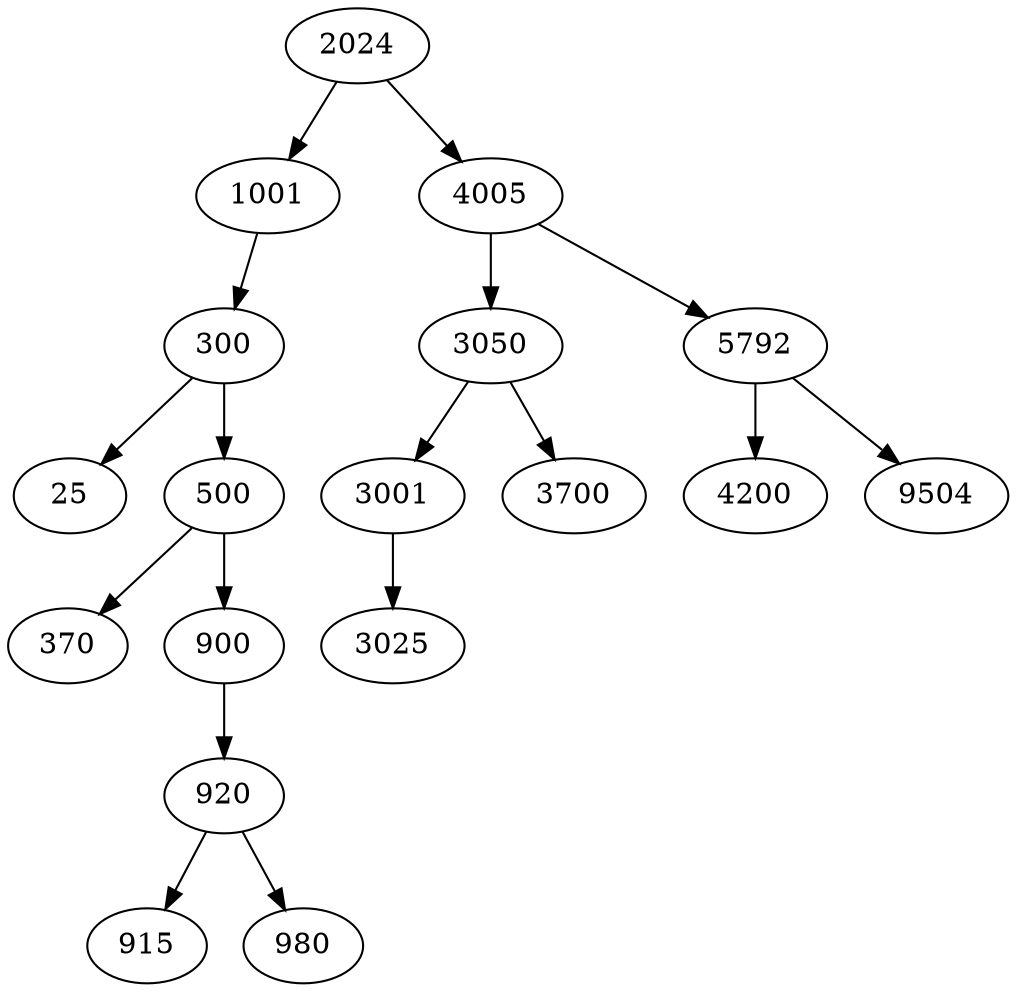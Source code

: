 digraph tree {
    "2024";
    "1001";
    "300";
    "25";
    "500";
    "370";
    "900";
    "920";
    "915";
    "980";
    "4005";
    "3050";
    "3001";
    "3025";
    "3700";
    "5792";
    "4200";
    "9504";
    "2024" -> "1001";
    "2024" -> "4005";
    "1001" -> "300";
    "300" -> "25";
    "300" -> "500";
    "500" -> "370";
    "500" -> "900";
    "900" -> "920";
    "920" -> "915";
    "920" -> "980";
    "4005" -> "3050";
    "4005" -> "5792";
    "3050" -> "3001";
    "3050" -> "3700";
    "3001" -> "3025";
    "5792" -> "4200";
    "5792" -> "9504";
}
